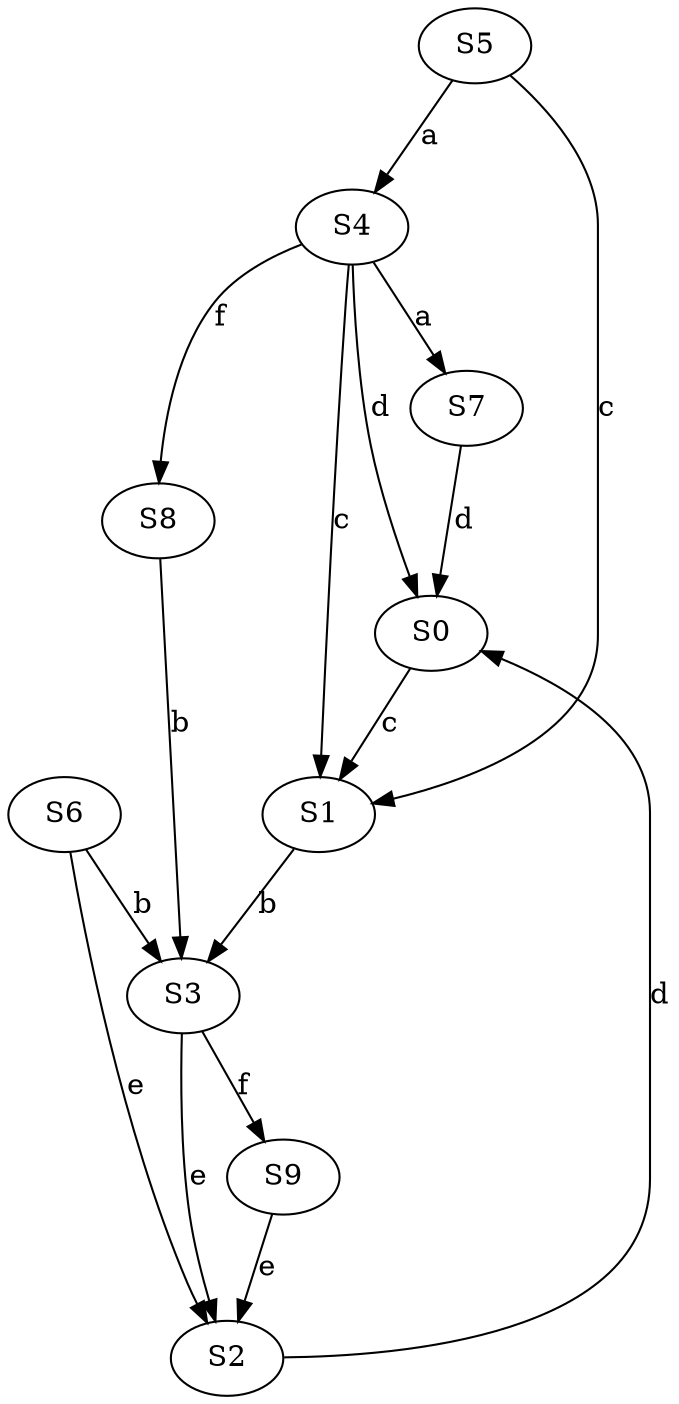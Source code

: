 strict digraph  {
S4;
S7;
S6;
S3;
S5;
S1;
S0;
S2;
S8;
S9;
S4 -> S7  [label=a];
S4 -> S1  [label=c];
S4 -> S0  [label=d];
S4 -> S8  [label=f];
S7 -> S0  [label=d];
S6 -> S3  [label=b];
S6 -> S2  [label=e];
S3 -> S2  [label=e];
S3 -> S9  [label=f];
S5 -> S4  [label=a];
S5 -> S1  [label=c];
S1 -> S3  [label=b];
S0 -> S1  [label=c];
S2 -> S0  [label=d];
S8 -> S3  [label=b];
S9 -> S2  [label=e];
}
